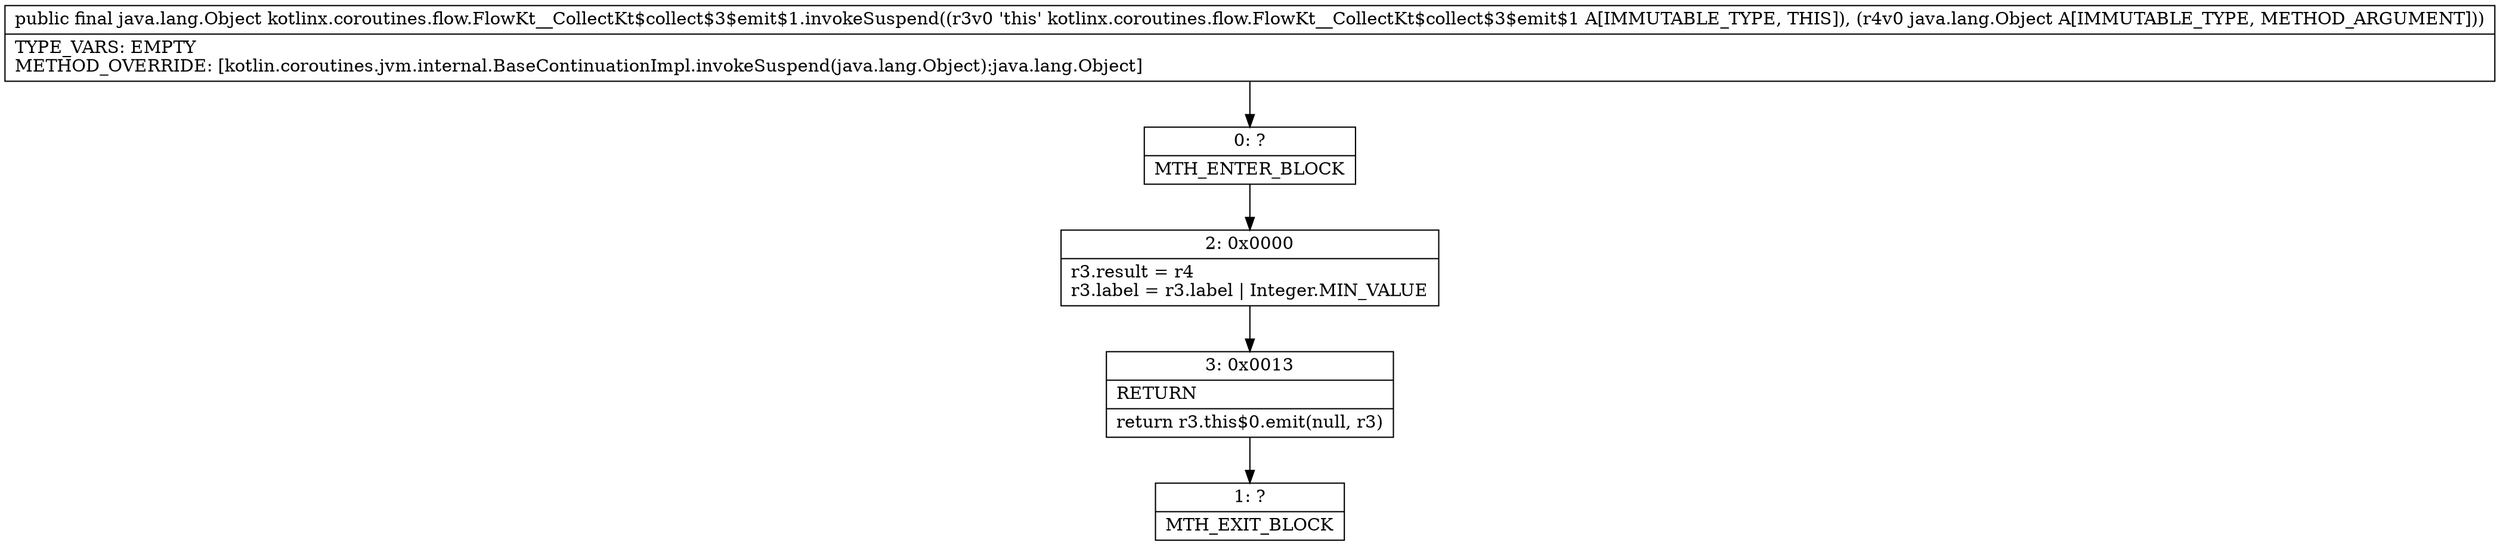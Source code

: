 digraph "CFG forkotlinx.coroutines.flow.FlowKt__CollectKt$collect$3$emit$1.invokeSuspend(Ljava\/lang\/Object;)Ljava\/lang\/Object;" {
Node_0 [shape=record,label="{0\:\ ?|MTH_ENTER_BLOCK\l}"];
Node_2 [shape=record,label="{2\:\ 0x0000|r3.result = r4\lr3.label = r3.label \| Integer.MIN_VALUE\l}"];
Node_3 [shape=record,label="{3\:\ 0x0013|RETURN\l|return r3.this$0.emit(null, r3)\l}"];
Node_1 [shape=record,label="{1\:\ ?|MTH_EXIT_BLOCK\l}"];
MethodNode[shape=record,label="{public final java.lang.Object kotlinx.coroutines.flow.FlowKt__CollectKt$collect$3$emit$1.invokeSuspend((r3v0 'this' kotlinx.coroutines.flow.FlowKt__CollectKt$collect$3$emit$1 A[IMMUTABLE_TYPE, THIS]), (r4v0 java.lang.Object A[IMMUTABLE_TYPE, METHOD_ARGUMENT]))  | TYPE_VARS: EMPTY\lMETHOD_OVERRIDE: [kotlin.coroutines.jvm.internal.BaseContinuationImpl.invokeSuspend(java.lang.Object):java.lang.Object]\l}"];
MethodNode -> Node_0;Node_0 -> Node_2;
Node_2 -> Node_3;
Node_3 -> Node_1;
}

